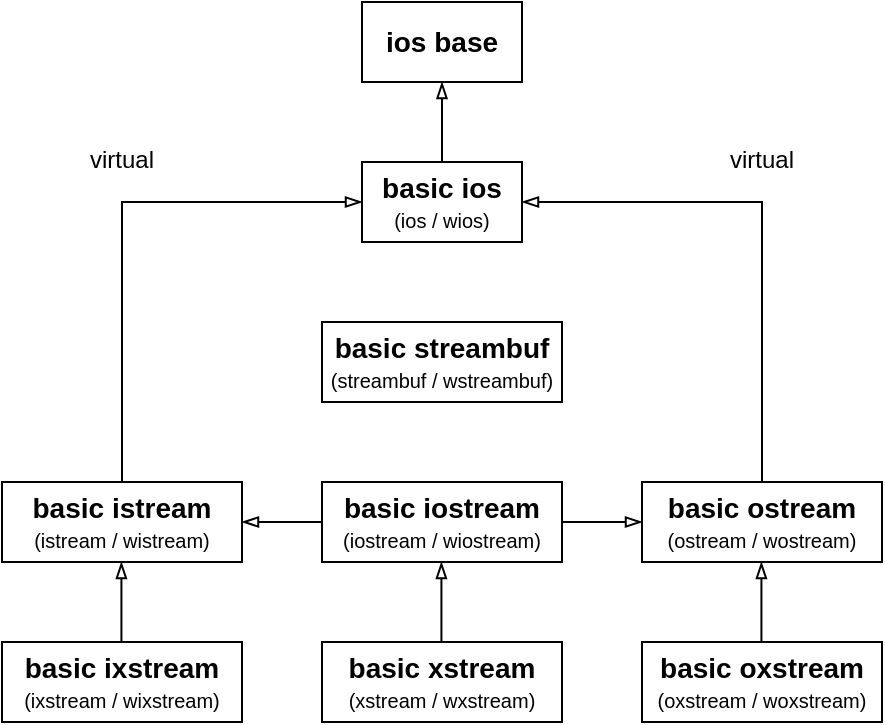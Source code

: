 <mxfile version="26.1.1">
  <diagram name="Страница — 1" id="DQ8imi5eh9gdpLCtXENQ">
    <mxGraphModel dx="651" dy="375" grid="0" gridSize="10" guides="1" tooltips="1" connect="1" arrows="1" fold="1" page="0" pageScale="1" pageWidth="827" pageHeight="1169" math="0" shadow="0">
      <root>
        <mxCell id="0" />
        <mxCell id="1" parent="0" />
        <mxCell id="uXNf4TVWvwjsxXdPjGZj-1" value="&lt;b&gt;&lt;font style=&quot;font-size: 14px;&quot;&gt;ios base&lt;/font&gt;&lt;/b&gt;" style="rounded=0;whiteSpace=wrap;html=1;fontFamily=Helvetica;" parent="1" vertex="1">
          <mxGeometry x="380" y="200" width="80" height="40" as="geometry" />
        </mxCell>
        <mxCell id="uXNf4TVWvwjsxXdPjGZj-2" value="&lt;b&gt;&lt;font style=&quot;font-size: 14px;&quot;&gt;basic ios&lt;/font&gt;&lt;/b&gt;&lt;div&gt;&lt;span style=&quot;font-size: 10px;&quot;&gt;&lt;font style=&quot;&quot;&gt;(ios / wios)&lt;/font&gt;&lt;/span&gt;&lt;/div&gt;" style="rounded=0;whiteSpace=wrap;html=1;fontFamily=Helvetica;" parent="1" vertex="1">
          <mxGeometry x="380" y="280" width="80" height="40" as="geometry" />
        </mxCell>
        <mxCell id="uXNf4TVWvwjsxXdPjGZj-3" value="&lt;b&gt;&lt;font style=&quot;font-size: 14px;&quot;&gt;basic istream&lt;/font&gt;&lt;/b&gt;&lt;div&gt;&lt;span style=&quot;font-size: 10px; background-color: initial;&quot;&gt;(istream / wistream)&lt;/span&gt;&lt;/div&gt;" style="rounded=0;whiteSpace=wrap;html=1;fontFamily=Helvetica;" parent="1" vertex="1">
          <mxGeometry x="200" y="440" width="120" height="40" as="geometry" />
        </mxCell>
        <mxCell id="uXNf4TVWvwjsxXdPjGZj-4" value="&lt;b&gt;&lt;font style=&quot;font-size: 14px;&quot;&gt;basic ostream&lt;/font&gt;&lt;/b&gt;&lt;div&gt;&lt;span style=&quot;background-color: initial; font-size: 10px;&quot;&gt;&lt;font&gt;(ostream / wo&lt;/font&gt;&lt;/span&gt;&lt;span style=&quot;background-color: initial; font-size: 10px;&quot;&gt;stream)&lt;/span&gt;&lt;/div&gt;" style="rounded=0;whiteSpace=wrap;html=1;fontFamily=Helvetica;" parent="1" vertex="1">
          <mxGeometry x="520" y="440" width="120" height="40" as="geometry" />
        </mxCell>
        <mxCell id="uXNf4TVWvwjsxXdPjGZj-5" value="&lt;b&gt;&lt;font style=&quot;font-size: 14px;&quot;&gt;basic iostream&lt;/font&gt;&lt;/b&gt;&lt;div&gt;&lt;span style=&quot;background-color: initial; font-size: 10px;&quot;&gt;&lt;font&gt;(iostream / wio&lt;/font&gt;&lt;/span&gt;&lt;span style=&quot;background-color: initial; font-size: 10px;&quot;&gt;stream)&lt;/span&gt;&lt;/div&gt;" style="rounded=0;whiteSpace=wrap;html=1;fontFamily=Helvetica;" parent="1" vertex="1">
          <mxGeometry x="360" y="440" width="120" height="40" as="geometry" />
        </mxCell>
        <mxCell id="uXNf4TVWvwjsxXdPjGZj-6" value="" style="endArrow=blockThin;html=1;rounded=0;exitX=0.5;exitY=0;exitDx=0;exitDy=0;entryX=0;entryY=0.5;entryDx=0;entryDy=0;endFill=0;fontFamily=Helvetica;" parent="1" source="uXNf4TVWvwjsxXdPjGZj-3" target="uXNf4TVWvwjsxXdPjGZj-2" edge="1">
          <mxGeometry width="50" height="50" relative="1" as="geometry">
            <mxPoint x="250" y="310" as="sourcePoint" />
            <mxPoint x="300" y="260" as="targetPoint" />
            <Array as="points">
              <mxPoint x="260" y="300" />
            </Array>
          </mxGeometry>
        </mxCell>
        <mxCell id="uXNf4TVWvwjsxXdPjGZj-7" value="" style="endArrow=blockThin;html=1;rounded=0;entryX=1;entryY=0.5;entryDx=0;entryDy=0;endFill=0;exitX=0.5;exitY=0;exitDx=0;exitDy=0;fontFamily=Helvetica;" parent="1" source="uXNf4TVWvwjsxXdPjGZj-4" target="uXNf4TVWvwjsxXdPjGZj-2" edge="1">
          <mxGeometry width="50" height="50" relative="1" as="geometry">
            <mxPoint x="570" y="330" as="sourcePoint" />
            <mxPoint x="390" y="310" as="targetPoint" />
            <Array as="points">
              <mxPoint x="580" y="300" />
            </Array>
          </mxGeometry>
        </mxCell>
        <mxCell id="uXNf4TVWvwjsxXdPjGZj-9" value="" style="endArrow=blockThin;html=1;rounded=0;exitX=0.5;exitY=0;exitDx=0;exitDy=0;entryX=0.5;entryY=1;entryDx=0;entryDy=0;endFill=0;fontFamily=Helvetica;" parent="1" source="uXNf4TVWvwjsxXdPjGZj-2" target="uXNf4TVWvwjsxXdPjGZj-1" edge="1">
          <mxGeometry width="50" height="50" relative="1" as="geometry">
            <mxPoint x="490" y="270" as="sourcePoint" />
            <mxPoint x="540" y="220" as="targetPoint" />
          </mxGeometry>
        </mxCell>
        <mxCell id="uXNf4TVWvwjsxXdPjGZj-11" value="&lt;font&gt;virtual&lt;/font&gt;" style="text;html=1;align=center;verticalAlign=middle;whiteSpace=wrap;rounded=0;fontFamily=Helvetica;" parent="1" vertex="1">
          <mxGeometry x="220" y="259" width="80" height="40" as="geometry" />
        </mxCell>
        <mxCell id="uXNf4TVWvwjsxXdPjGZj-14" value="&lt;b&gt;&lt;font style=&quot;font-size: 14px;&quot;&gt;basic oxstream&lt;/font&gt;&lt;/b&gt;&lt;div&gt;&lt;span style=&quot;background-color: initial; font-size: 10px;&quot;&gt;&lt;font&gt;(oxstream / wox&lt;/font&gt;&lt;/span&gt;&lt;span style=&quot;background-color: initial; font-size: 10px;&quot;&gt;stream)&lt;/span&gt;&lt;/div&gt;" style="rounded=0;whiteSpace=wrap;html=1;fontFamily=Helvetica;" parent="1" vertex="1">
          <mxGeometry x="520" y="520" width="120" height="40" as="geometry" />
        </mxCell>
        <mxCell id="uXNf4TVWvwjsxXdPjGZj-15" value="&lt;b&gt;&lt;font style=&quot;font-size: 14px;&quot;&gt;basic ixstream&lt;/font&gt;&lt;/b&gt;&lt;div&gt;&lt;span style=&quot;font-size: 10px; background-color: initial;&quot;&gt;(ixstream / wixstream)&lt;/span&gt;&lt;/div&gt;" style="rounded=0;whiteSpace=wrap;html=1;fontFamily=Helvetica;" parent="1" vertex="1">
          <mxGeometry x="200" y="520" width="120" height="40" as="geometry" />
        </mxCell>
        <mxCell id="uXNf4TVWvwjsxXdPjGZj-16" value="&lt;b&gt;&lt;font style=&quot;font-size: 14px;&quot;&gt;basic xstream&lt;/font&gt;&lt;/b&gt;&lt;div&gt;&lt;span style=&quot;background-color: initial; font-size: 10px;&quot;&gt;&lt;font&gt;(xstream / wx&lt;/font&gt;&lt;/span&gt;&lt;span style=&quot;background-color: initial; font-size: 10px;&quot;&gt;stream)&lt;/span&gt;&lt;/div&gt;" style="rounded=0;whiteSpace=wrap;html=1;fontFamily=Helvetica;" parent="1" vertex="1">
          <mxGeometry x="360" y="520" width="120" height="40" as="geometry" />
        </mxCell>
        <mxCell id="uXNf4TVWvwjsxXdPjGZj-17" value="" style="endArrow=blockThin;html=1;rounded=0;exitX=0.5;exitY=0;exitDx=0;exitDy=0;entryX=0.5;entryY=1;entryDx=0;entryDy=0;endFill=0;fontFamily=Helvetica;" parent="1" edge="1">
          <mxGeometry width="50" height="50" relative="1" as="geometry">
            <mxPoint x="259.71" y="520" as="sourcePoint" />
            <mxPoint x="259.71" y="480" as="targetPoint" />
          </mxGeometry>
        </mxCell>
        <mxCell id="uXNf4TVWvwjsxXdPjGZj-18" value="" style="endArrow=blockThin;html=1;rounded=0;exitX=0.5;exitY=0;exitDx=0;exitDy=0;entryX=0.5;entryY=1;entryDx=0;entryDy=0;endFill=0;fontFamily=Helvetica;" parent="1" edge="1">
          <mxGeometry width="50" height="50" relative="1" as="geometry">
            <mxPoint x="419.71" y="520" as="sourcePoint" />
            <mxPoint x="419.71" y="480" as="targetPoint" />
          </mxGeometry>
        </mxCell>
        <mxCell id="uXNf4TVWvwjsxXdPjGZj-19" value="" style="endArrow=blockThin;html=1;rounded=0;exitX=0.5;exitY=0;exitDx=0;exitDy=0;entryX=0.5;entryY=1;entryDx=0;entryDy=0;endFill=0;fontFamily=Helvetica;" parent="1" edge="1">
          <mxGeometry width="50" height="50" relative="1" as="geometry">
            <mxPoint x="579.71" y="520" as="sourcePoint" />
            <mxPoint x="579.71" y="480" as="targetPoint" />
          </mxGeometry>
        </mxCell>
        <mxCell id="uXNf4TVWvwjsxXdPjGZj-23" value="" style="endArrow=blockThin;html=1;rounded=0;exitX=1;exitY=0.5;exitDx=0;exitDy=0;entryX=0;entryY=0.5;entryDx=0;entryDy=0;endFill=0;fontFamily=Helvetica;" parent="1" source="uXNf4TVWvwjsxXdPjGZj-5" target="uXNf4TVWvwjsxXdPjGZj-4" edge="1">
          <mxGeometry width="50" height="50" relative="1" as="geometry">
            <mxPoint x="589.71" y="530" as="sourcePoint" />
            <mxPoint x="589.71" y="490" as="targetPoint" />
          </mxGeometry>
        </mxCell>
        <mxCell id="uXNf4TVWvwjsxXdPjGZj-24" value="" style="endArrow=blockThin;html=1;rounded=0;exitX=0;exitY=0.5;exitDx=0;exitDy=0;entryX=1;entryY=0.5;entryDx=0;entryDy=0;endFill=0;fontFamily=Helvetica;" parent="1" source="uXNf4TVWvwjsxXdPjGZj-5" target="uXNf4TVWvwjsxXdPjGZj-3" edge="1">
          <mxGeometry width="50" height="50" relative="1" as="geometry">
            <mxPoint x="429.71" y="530" as="sourcePoint" />
            <mxPoint x="429.71" y="490" as="targetPoint" />
          </mxGeometry>
        </mxCell>
        <mxCell id="5mokgpeEaxBPW0fvR2Iq-12" value="&lt;b&gt;&lt;font style=&quot;font-size: 14px;&quot;&gt;basic streambuf&lt;/font&gt;&lt;/b&gt;&lt;div&gt;&lt;font style=&quot;font-size: 10px;&quot;&gt;(streambuf / wstreambuf)&lt;/font&gt;&lt;/div&gt;" style="rounded=0;whiteSpace=wrap;html=1;fontFamily=Helvetica;" parent="1" vertex="1">
          <mxGeometry x="360" y="360" width="120" height="40" as="geometry" />
        </mxCell>
        <mxCell id="tt8CwCLD8RiFsPgzTU63-1" value="&lt;font&gt;virtual&lt;/font&gt;" style="text;html=1;align=center;verticalAlign=middle;whiteSpace=wrap;rounded=0;fontFamily=Helvetica;" vertex="1" parent="1">
          <mxGeometry x="540" y="259" width="80" height="40" as="geometry" />
        </mxCell>
      </root>
    </mxGraphModel>
  </diagram>
</mxfile>
